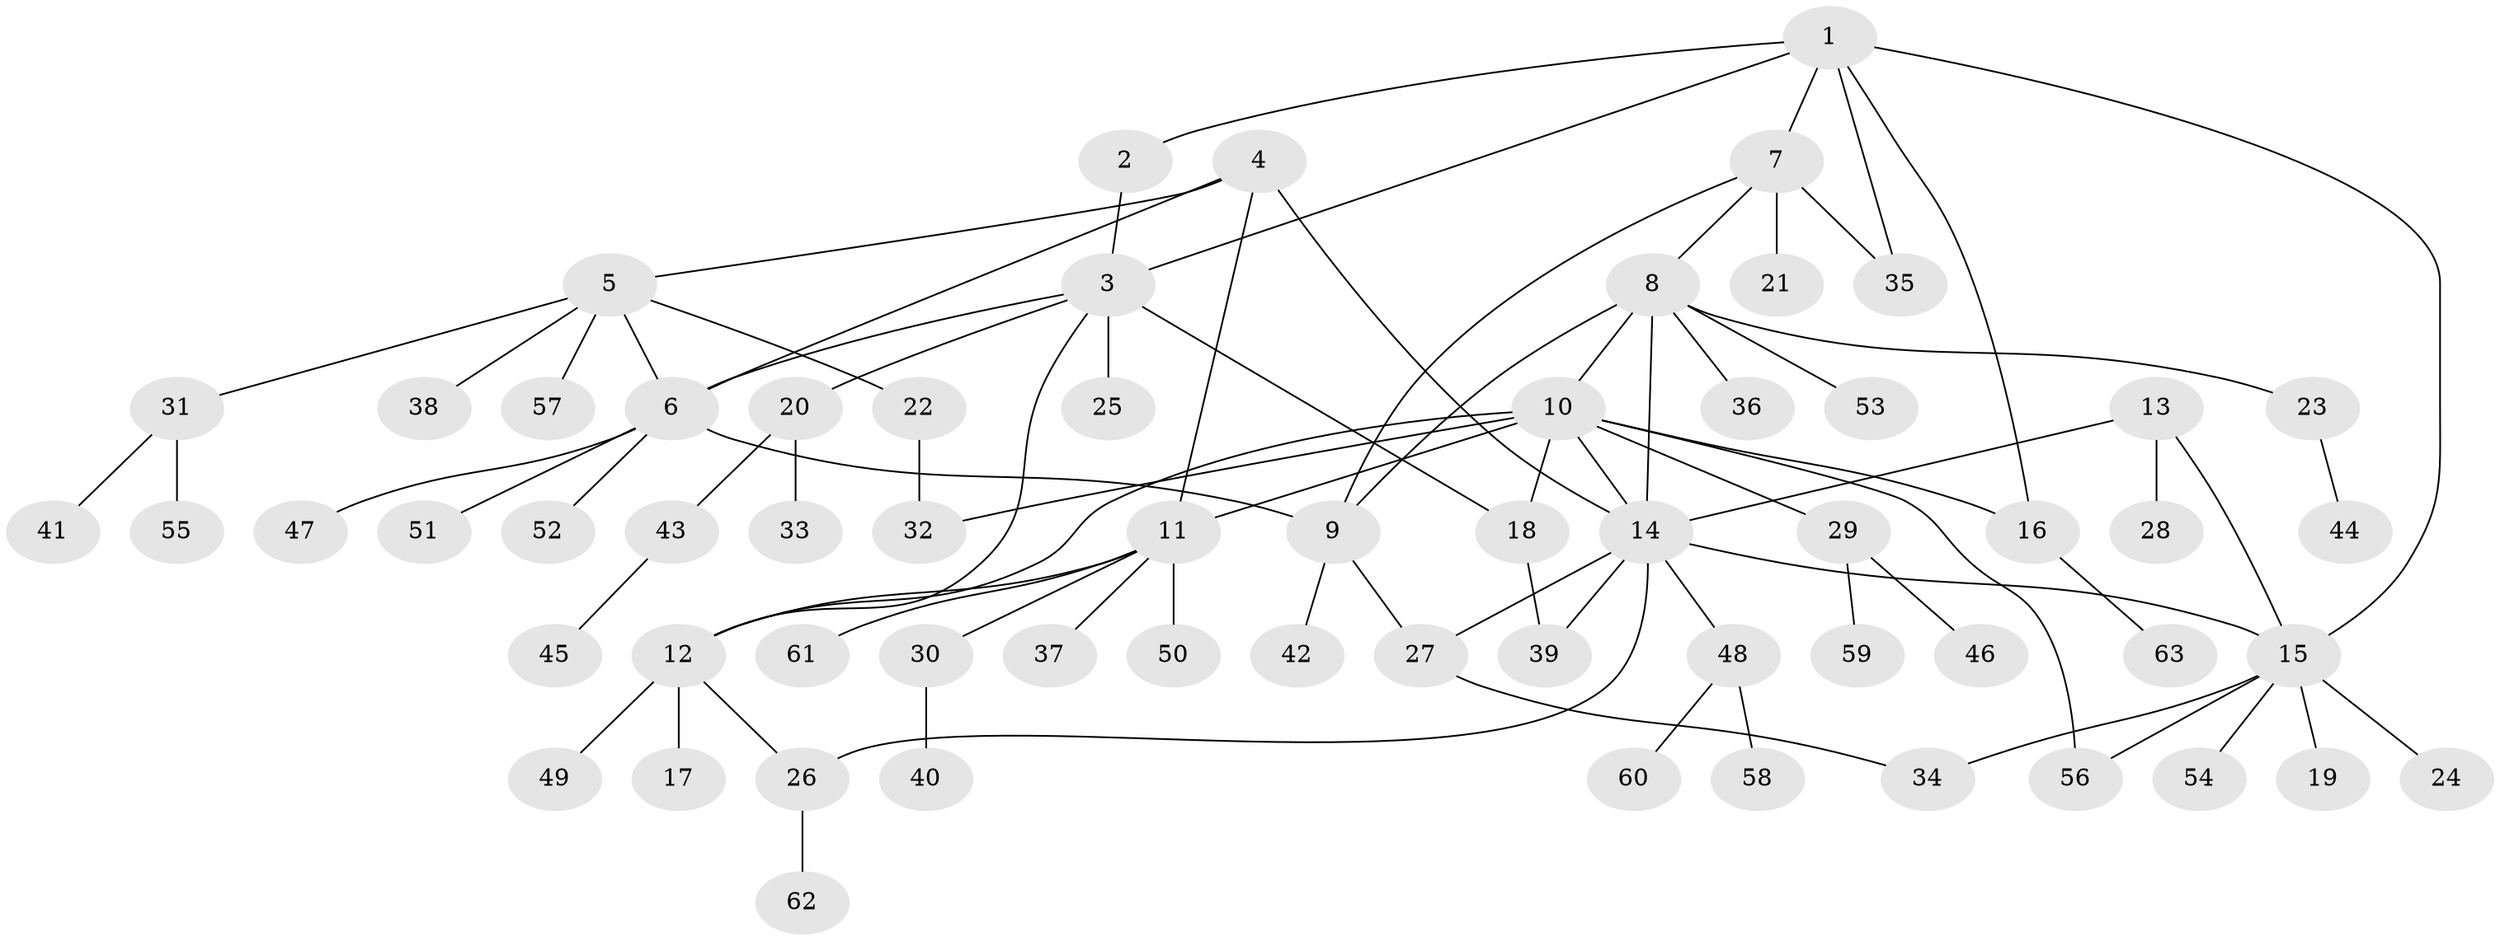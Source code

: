 // Generated by graph-tools (version 1.1) at 2025/02/03/09/25 03:02:50]
// undirected, 63 vertices, 82 edges
graph export_dot {
graph [start="1"]
  node [color=gray90,style=filled];
  1;
  2;
  3;
  4;
  5;
  6;
  7;
  8;
  9;
  10;
  11;
  12;
  13;
  14;
  15;
  16;
  17;
  18;
  19;
  20;
  21;
  22;
  23;
  24;
  25;
  26;
  27;
  28;
  29;
  30;
  31;
  32;
  33;
  34;
  35;
  36;
  37;
  38;
  39;
  40;
  41;
  42;
  43;
  44;
  45;
  46;
  47;
  48;
  49;
  50;
  51;
  52;
  53;
  54;
  55;
  56;
  57;
  58;
  59;
  60;
  61;
  62;
  63;
  1 -- 2;
  1 -- 3;
  1 -- 7;
  1 -- 15;
  1 -- 16;
  1 -- 35;
  2 -- 3;
  3 -- 6;
  3 -- 12;
  3 -- 18;
  3 -- 20;
  3 -- 25;
  4 -- 5;
  4 -- 6;
  4 -- 11;
  4 -- 14;
  5 -- 6;
  5 -- 22;
  5 -- 31;
  5 -- 38;
  5 -- 57;
  6 -- 9;
  6 -- 47;
  6 -- 51;
  6 -- 52;
  7 -- 8;
  7 -- 9;
  7 -- 21;
  7 -- 35;
  8 -- 9;
  8 -- 10;
  8 -- 14;
  8 -- 23;
  8 -- 36;
  8 -- 53;
  9 -- 27;
  9 -- 42;
  10 -- 11;
  10 -- 12;
  10 -- 14;
  10 -- 16;
  10 -- 18;
  10 -- 29;
  10 -- 32;
  10 -- 56;
  11 -- 12;
  11 -- 30;
  11 -- 37;
  11 -- 50;
  11 -- 61;
  12 -- 17;
  12 -- 26;
  12 -- 49;
  13 -- 14;
  13 -- 15;
  13 -- 28;
  14 -- 15;
  14 -- 26;
  14 -- 27;
  14 -- 39;
  14 -- 48;
  15 -- 19;
  15 -- 24;
  15 -- 34;
  15 -- 54;
  15 -- 56;
  16 -- 63;
  18 -- 39;
  20 -- 33;
  20 -- 43;
  22 -- 32;
  23 -- 44;
  26 -- 62;
  27 -- 34;
  29 -- 46;
  29 -- 59;
  30 -- 40;
  31 -- 41;
  31 -- 55;
  43 -- 45;
  48 -- 58;
  48 -- 60;
}
